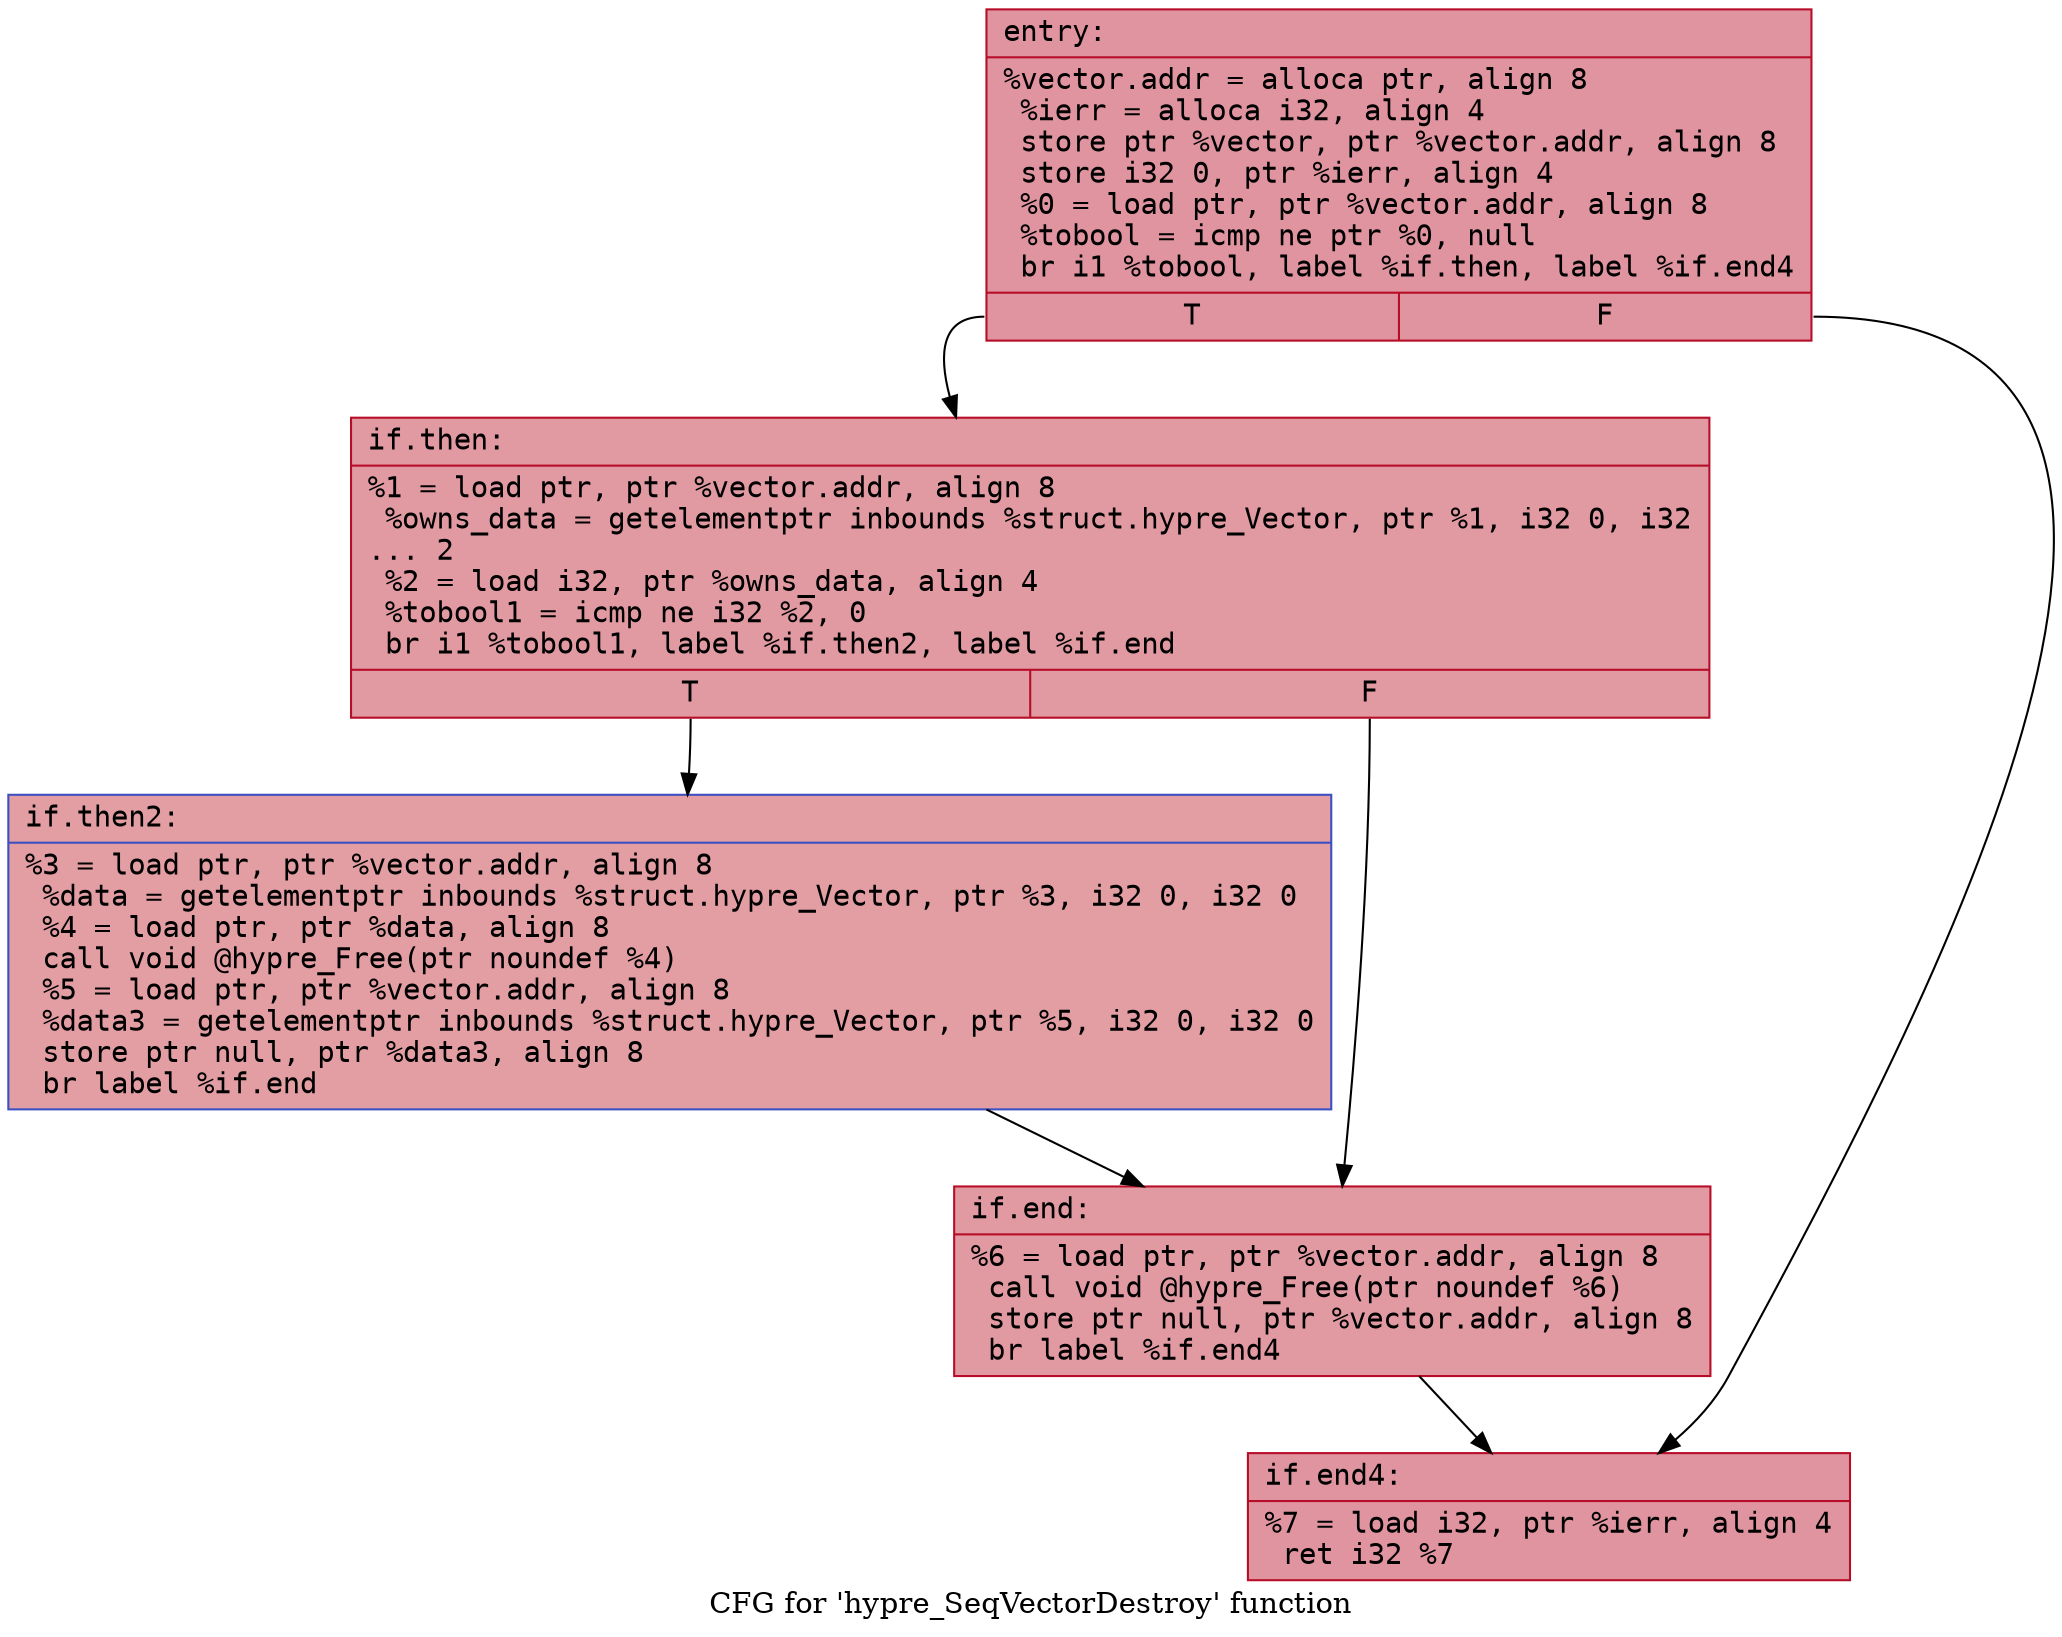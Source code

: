 digraph "CFG for 'hypre_SeqVectorDestroy' function" {
	label="CFG for 'hypre_SeqVectorDestroy' function";

	Node0x559a8416abc0 [shape=record,color="#b70d28ff", style=filled, fillcolor="#b70d2870" fontname="Courier",label="{entry:\l|  %vector.addr = alloca ptr, align 8\l  %ierr = alloca i32, align 4\l  store ptr %vector, ptr %vector.addr, align 8\l  store i32 0, ptr %ierr, align 4\l  %0 = load ptr, ptr %vector.addr, align 8\l  %tobool = icmp ne ptr %0, null\l  br i1 %tobool, label %if.then, label %if.end4\l|{<s0>T|<s1>F}}"];
	Node0x559a8416abc0:s0 -> Node0x559a8416af80[tooltip="entry -> if.then\nProbability 62.50%" ];
	Node0x559a8416abc0:s1 -> Node0x559a8416aff0[tooltip="entry -> if.end4\nProbability 37.50%" ];
	Node0x559a8416af80 [shape=record,color="#b70d28ff", style=filled, fillcolor="#bb1b2c70" fontname="Courier",label="{if.then:\l|  %1 = load ptr, ptr %vector.addr, align 8\l  %owns_data = getelementptr inbounds %struct.hypre_Vector, ptr %1, i32 0, i32\l... 2\l  %2 = load i32, ptr %owns_data, align 4\l  %tobool1 = icmp ne i32 %2, 0\l  br i1 %tobool1, label %if.then2, label %if.end\l|{<s0>T|<s1>F}}"];
	Node0x559a8416af80:s0 -> Node0x559a8416b410[tooltip="if.then -> if.then2\nProbability 62.50%" ];
	Node0x559a8416af80:s1 -> Node0x559a8416b490[tooltip="if.then -> if.end\nProbability 37.50%" ];
	Node0x559a8416b410 [shape=record,color="#3d50c3ff", style=filled, fillcolor="#be242e70" fontname="Courier",label="{if.then2:\l|  %3 = load ptr, ptr %vector.addr, align 8\l  %data = getelementptr inbounds %struct.hypre_Vector, ptr %3, i32 0, i32 0\l  %4 = load ptr, ptr %data, align 8\l  call void @hypre_Free(ptr noundef %4)\l  %5 = load ptr, ptr %vector.addr, align 8\l  %data3 = getelementptr inbounds %struct.hypre_Vector, ptr %5, i32 0, i32 0\l  store ptr null, ptr %data3, align 8\l  br label %if.end\l}"];
	Node0x559a8416b410 -> Node0x559a8416b490[tooltip="if.then2 -> if.end\nProbability 100.00%" ];
	Node0x559a8416b490 [shape=record,color="#b70d28ff", style=filled, fillcolor="#bb1b2c70" fontname="Courier",label="{if.end:\l|  %6 = load ptr, ptr %vector.addr, align 8\l  call void @hypre_Free(ptr noundef %6)\l  store ptr null, ptr %vector.addr, align 8\l  br label %if.end4\l}"];
	Node0x559a8416b490 -> Node0x559a8416aff0[tooltip="if.end -> if.end4\nProbability 100.00%" ];
	Node0x559a8416aff0 [shape=record,color="#b70d28ff", style=filled, fillcolor="#b70d2870" fontname="Courier",label="{if.end4:\l|  %7 = load i32, ptr %ierr, align 4\l  ret i32 %7\l}"];
}
